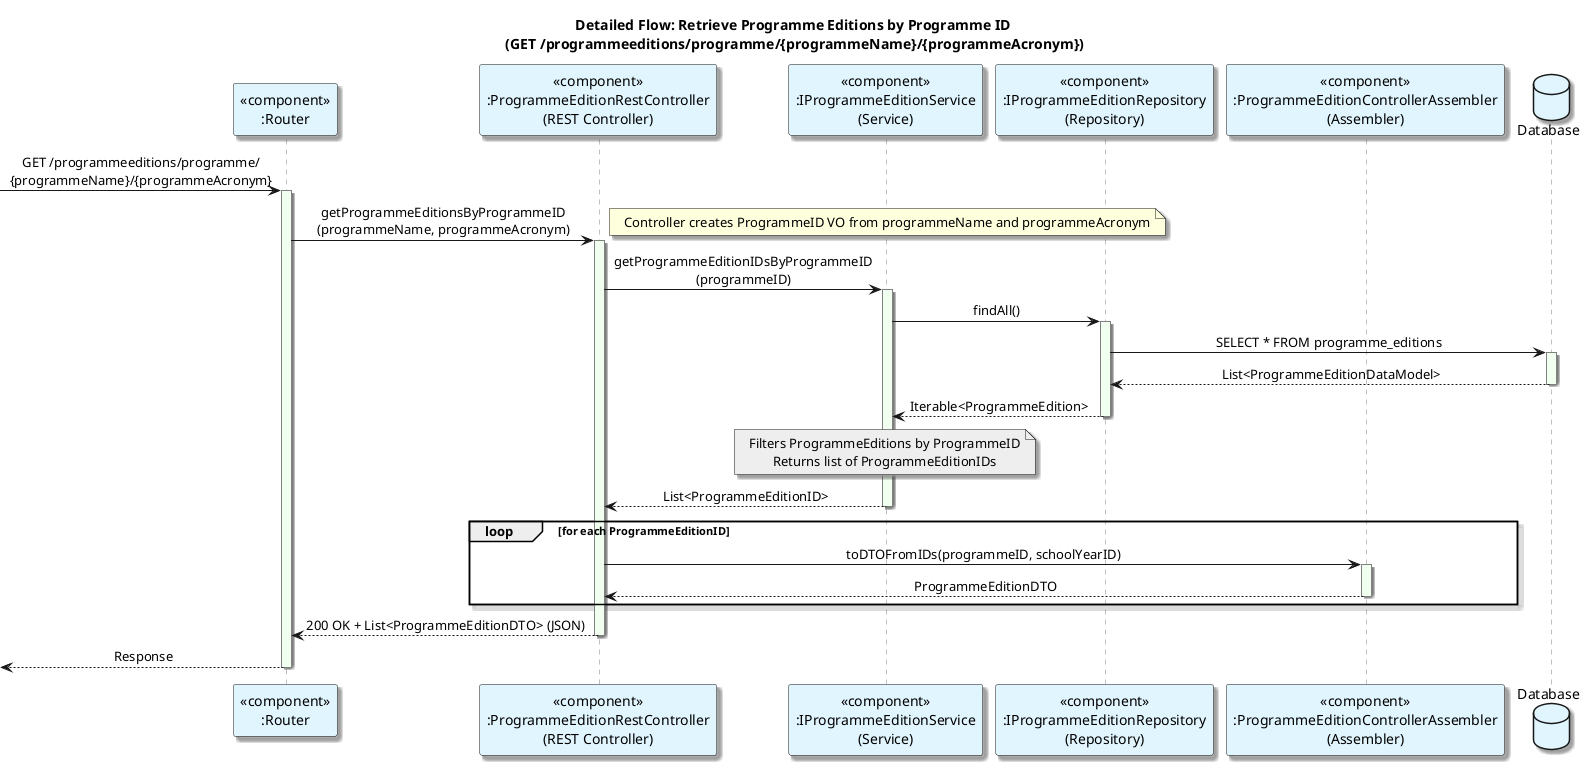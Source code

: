@startuml
title Detailed Flow: Retrieve Programme Editions by Programme ID \n(GET /programmeeditions/programme/{programmeName}/{programmeAcronym})
skinparam sequence {
    LifeLineBorderColor Grey
    LifeLineBackgroundColor HoneyDew
}
skinparam defaultTextAlignment center
skinparam shadowing true
participant "<<component>>\n:Router" as Router #E1F5FE
participant "<<component>>\n:ProgrammeEditionRestController\n(REST Controller)" as Controller #E1F5FE
participant "<<component>>\n:IProgrammeEditionService\n(Service)" as Service #E1F5FE
participant "<<component>>\n:IProgrammeEditionRepository\n(Repository)" as Repository #E1F5FE
participant "<<component>>\n:ProgrammeEditionControllerAssembler\n(Assembler)" as Assembler #E1F5FE
database "Database" as DB #E1F5FE

-> Router: GET /programmeeditions/programme/\n{programmeName}/{programmeAcronym}
activate Router

Router -> Controller: getProgrammeEditionsByProgrammeID\n(programmeName, programmeAcronym)
activate Controller

note right: Controller creates ProgrammeID VO from programmeName and programmeAcronym

Controller -> Service: getProgrammeEditionIDsByProgrammeID\n(programmeID)
activate Service

Service -> Repository: findAll()
activate Repository

Repository -> DB: SELECT * FROM programme_editions
activate DB
DB --> Repository: List<ProgrammeEditionDataModel>
deactivate DB

Repository --> Service: Iterable<ProgrammeEdition>
deactivate Repository

note over Service #EEEEEE
Filters ProgrammeEditions by ProgrammeID
Returns list of ProgrammeEditionIDs
end note

Service --> Controller: List<ProgrammeEditionID>
deactivate Service

loop for each ProgrammeEditionID
    Controller -> Assembler: toDTOFromIDs(programmeID, schoolYearID)
    activate Assembler
    Assembler --> Controller: ProgrammeEditionDTO
    deactivate Assembler
end

Controller --> Router: 200 OK + List<ProgrammeEditionDTO> (JSON)
deactivate Controller

<-- Router: Response
deactivate Router

@enduml

